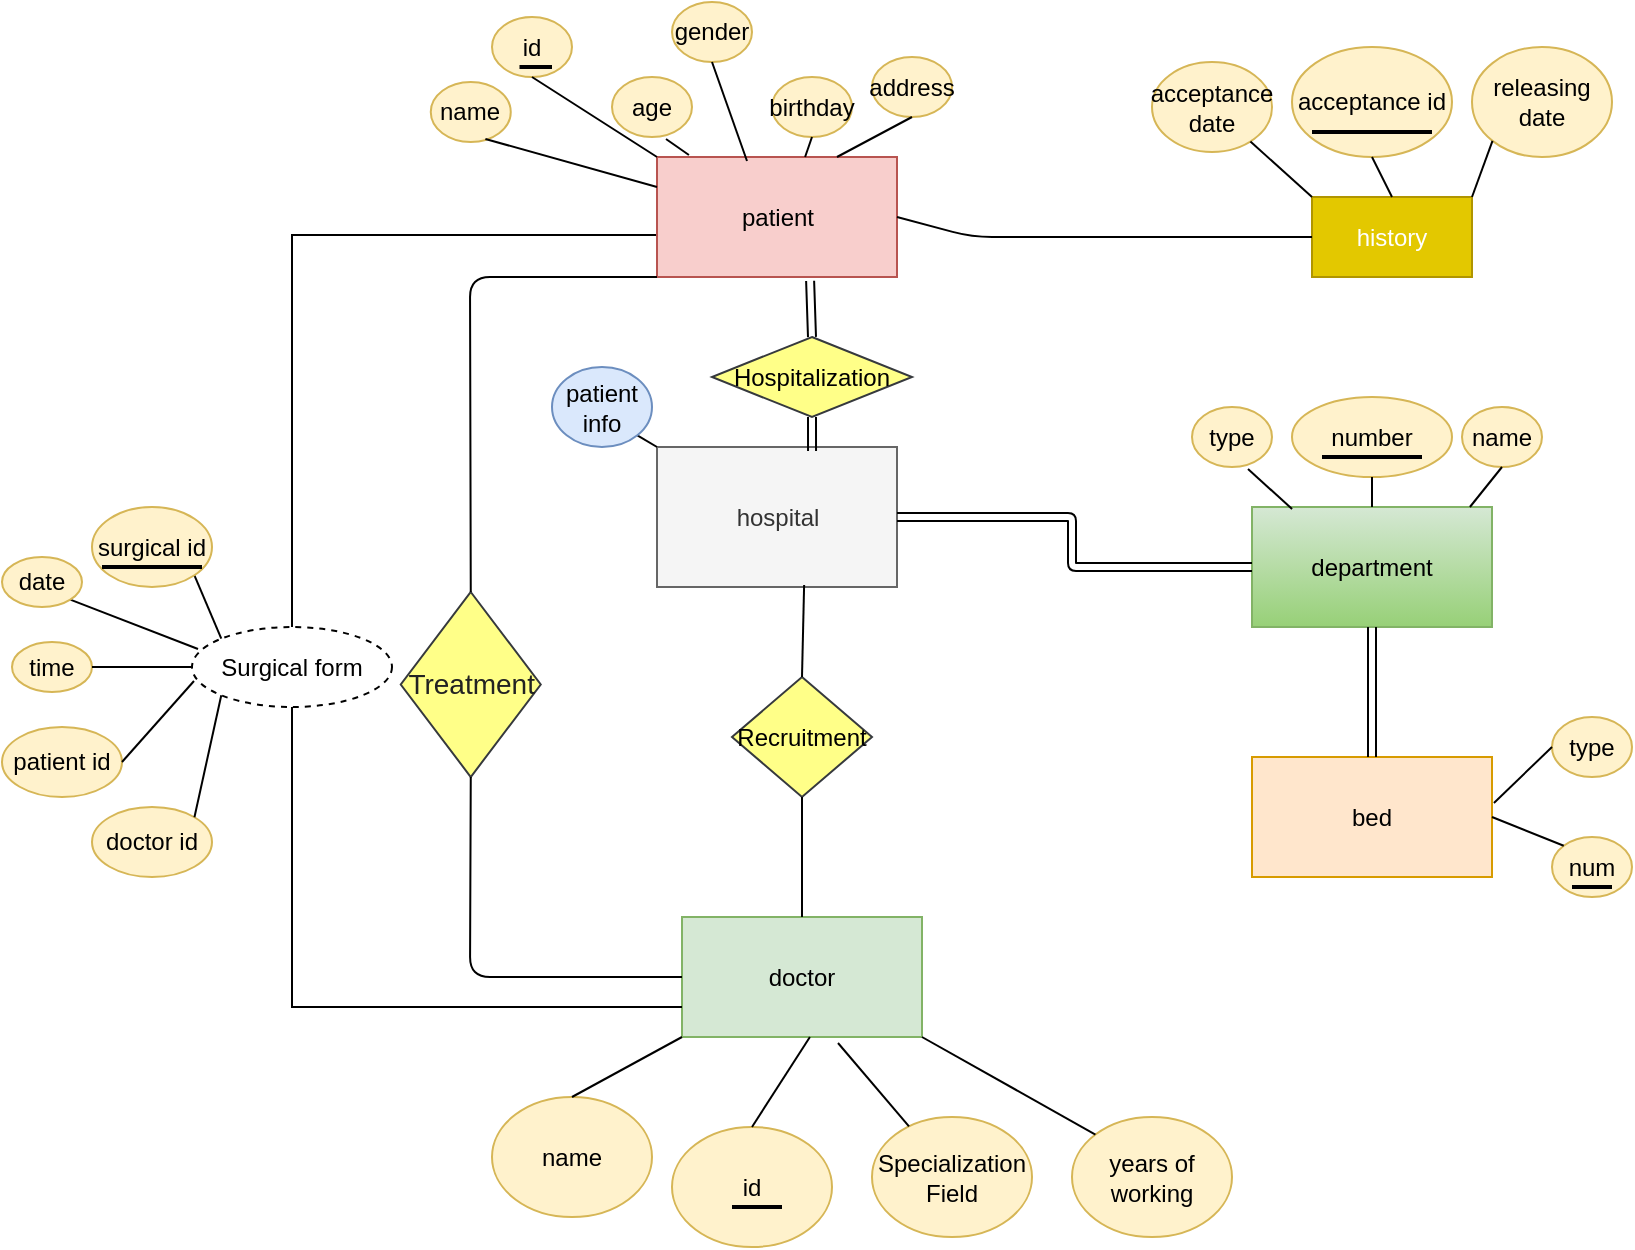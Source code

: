 <mxfile version="13.6.6" type="device"><diagram id="SgX49BwCJRTJP2VkE9Sc" name="Page-1"><mxGraphModel dx="868" dy="401" grid="1" gridSize="10" guides="1" tooltips="1" connect="1" arrows="1" fold="1" page="1" pageScale="1" pageWidth="850" pageHeight="1100" math="0" shadow="0"><root><mxCell id="0"/><mxCell id="1" parent="0"/><mxCell id="lyATjhKjDGhYXfORQ9pf-1" value="hospital" style="rounded=0;whiteSpace=wrap;html=1;fillColor=#f5f5f5;strokeColor=#666666;fontColor=#333333;" vertex="1" parent="1"><mxGeometry x="537.5" y="532.5" width="120" height="70" as="geometry"/></mxCell><mxCell id="lyATjhKjDGhYXfORQ9pf-2" value="patient" style="rounded=0;whiteSpace=wrap;html=1;fillColor=#f8cecc;strokeColor=#b85450;" vertex="1" parent="1"><mxGeometry x="537.5" y="387.5" width="120" height="60" as="geometry"/></mxCell><mxCell id="lyATjhKjDGhYXfORQ9pf-3" value="doctor" style="rounded=0;whiteSpace=wrap;html=1;fillColor=#d5e8d4;strokeColor=#82b366;" vertex="1" parent="1"><mxGeometry x="550" y="767.5" width="120" height="60" as="geometry"/></mxCell><mxCell id="lyATjhKjDGhYXfORQ9pf-4" value="bed" style="rounded=0;whiteSpace=wrap;html=1;fillColor=#ffe6cc;strokeColor=#d79b00;" vertex="1" parent="1"><mxGeometry x="835" y="687.5" width="120" height="60" as="geometry"/></mxCell><mxCell id="lyATjhKjDGhYXfORQ9pf-5" value="" style="endArrow=none;html=1;exitX=0;exitY=0;exitDx=0;exitDy=0;entryX=1;entryY=1;entryDx=0;entryDy=0;" edge="1" parent="1" source="lyATjhKjDGhYXfORQ9pf-1" target="lyATjhKjDGhYXfORQ9pf-6"><mxGeometry width="50" height="50" relative="1" as="geometry"><mxPoint x="315" y="452.5" as="sourcePoint"/><mxPoint x="355" y="437.5" as="targetPoint"/></mxGeometry></mxCell><mxCell id="lyATjhKjDGhYXfORQ9pf-6" value="patient info" style="ellipse;whiteSpace=wrap;html=1;fillColor=#dae8fc;strokeColor=#6c8ebf;" vertex="1" parent="1"><mxGeometry x="485" y="492.5" width="50" height="40" as="geometry"/></mxCell><mxCell id="lyATjhKjDGhYXfORQ9pf-7" value="history" style="rounded=0;whiteSpace=wrap;html=1;fillColor=#e3c800;strokeColor=#B09500;fontColor=#ffffff;" vertex="1" parent="1"><mxGeometry x="865" y="407.5" width="80" height="40" as="geometry"/></mxCell><mxCell id="lyATjhKjDGhYXfORQ9pf-8" value="" style="endArrow=none;html=1;exitX=1;exitY=0.5;exitDx=0;exitDy=0;entryX=0;entryY=0.5;entryDx=0;entryDy=0;" edge="1" parent="1" source="lyATjhKjDGhYXfORQ9pf-2" target="lyATjhKjDGhYXfORQ9pf-7"><mxGeometry width="50" height="50" relative="1" as="geometry"><mxPoint x="595" y="387.5" as="sourcePoint"/><mxPoint x="635" y="307.5" as="targetPoint"/><Array as="points"><mxPoint x="695" y="427.5"/><mxPoint x="725" y="427.5"/></Array></mxGeometry></mxCell><mxCell id="lyATjhKjDGhYXfORQ9pf-9" value="acceptance date" style="ellipse;whiteSpace=wrap;html=1;fillColor=#fff2cc;strokeColor=#d6b656;" vertex="1" parent="1"><mxGeometry x="785" y="340" width="60" height="45" as="geometry"/></mxCell><mxCell id="lyATjhKjDGhYXfORQ9pf-10" value="acceptance id" style="ellipse;whiteSpace=wrap;html=1;fillColor=#fff2cc;strokeColor=#d6b656;" vertex="1" parent="1"><mxGeometry x="855" y="332.5" width="80" height="55" as="geometry"/></mxCell><mxCell id="lyATjhKjDGhYXfORQ9pf-11" value="" style="endArrow=none;html=1;exitX=0;exitY=0;exitDx=0;exitDy=0;" edge="1" parent="1" source="lyATjhKjDGhYXfORQ9pf-7" target="lyATjhKjDGhYXfORQ9pf-9"><mxGeometry width="50" height="50" relative="1" as="geometry"><mxPoint x="645" y="237.5" as="sourcePoint"/><mxPoint x="635" y="247.5" as="targetPoint"/></mxGeometry></mxCell><mxCell id="lyATjhKjDGhYXfORQ9pf-12" value="" style="endArrow=none;html=1;exitX=0.5;exitY=0;exitDx=0;exitDy=0;entryX=0.5;entryY=1;entryDx=0;entryDy=0;" edge="1" parent="1" source="lyATjhKjDGhYXfORQ9pf-7" target="lyATjhKjDGhYXfORQ9pf-10"><mxGeometry width="50" height="50" relative="1" as="geometry"><mxPoint x="685" y="247.5" as="sourcePoint"/><mxPoint x="735" y="197.5" as="targetPoint"/></mxGeometry></mxCell><mxCell id="lyATjhKjDGhYXfORQ9pf-13" value="" style="line;strokeWidth=2;html=1;" vertex="1" parent="1"><mxGeometry x="865" y="370" width="60" height="10" as="geometry"/></mxCell><mxCell id="lyATjhKjDGhYXfORQ9pf-14" value="releasing date" style="ellipse;whiteSpace=wrap;html=1;fillColor=#fff2cc;strokeColor=#d6b656;" vertex="1" parent="1"><mxGeometry x="945" y="332.5" width="70" height="55" as="geometry"/></mxCell><mxCell id="lyATjhKjDGhYXfORQ9pf-15" value="" style="endArrow=none;html=1;exitX=0;exitY=1;exitDx=0;exitDy=0;entryX=1;entryY=0;entryDx=0;entryDy=0;" edge="1" parent="1" source="lyATjhKjDGhYXfORQ9pf-14" target="lyATjhKjDGhYXfORQ9pf-7"><mxGeometry width="50" height="50" relative="1" as="geometry"><mxPoint x="931" y="433.5" as="sourcePoint"/><mxPoint x="905" y="407.5" as="targetPoint"/></mxGeometry></mxCell><mxCell id="lyATjhKjDGhYXfORQ9pf-16" value="name" style="ellipse;whiteSpace=wrap;html=1;fillColor=#fff2cc;strokeColor=#d6b656;" vertex="1" parent="1"><mxGeometry x="455" y="857.5" width="80" height="60" as="geometry"/></mxCell><mxCell id="lyATjhKjDGhYXfORQ9pf-17" value="id" style="ellipse;whiteSpace=wrap;html=1;fillColor=#fff2cc;strokeColor=#d6b656;" vertex="1" parent="1"><mxGeometry x="545" y="872.5" width="80" height="60" as="geometry"/></mxCell><mxCell id="lyATjhKjDGhYXfORQ9pf-18" value="Specialization Field" style="ellipse;whiteSpace=wrap;html=1;fillColor=#fff2cc;strokeColor=#d6b656;" vertex="1" parent="1"><mxGeometry x="645" y="867.5" width="80" height="60" as="geometry"/></mxCell><mxCell id="lyATjhKjDGhYXfORQ9pf-19" value="" style="endArrow=none;html=1;entryX=0.65;entryY=1.05;entryDx=0;entryDy=0;entryPerimeter=0;" edge="1" parent="1" source="lyATjhKjDGhYXfORQ9pf-18" target="lyATjhKjDGhYXfORQ9pf-3"><mxGeometry width="50" height="50" relative="1" as="geometry"><mxPoint x="695" y="601.5" as="sourcePoint"/><mxPoint x="675" y="581.5" as="targetPoint"/><Array as="points"/></mxGeometry></mxCell><mxCell id="lyATjhKjDGhYXfORQ9pf-20" value="" style="endArrow=none;html=1;exitX=0.5;exitY=0;exitDx=0;exitDy=0;entryX=0.533;entryY=1;entryDx=0;entryDy=0;entryPerimeter=0;" edge="1" parent="1" source="lyATjhKjDGhYXfORQ9pf-17" target="lyATjhKjDGhYXfORQ9pf-3"><mxGeometry width="50" height="50" relative="1" as="geometry"><mxPoint x="609" y="607.5" as="sourcePoint"/><mxPoint x="609" y="587.5" as="targetPoint"/></mxGeometry></mxCell><mxCell id="lyATjhKjDGhYXfORQ9pf-21" value="" style="endArrow=none;html=1;exitX=0;exitY=1;exitDx=0;exitDy=0;entryX=0.5;entryY=0;entryDx=0;entryDy=0;" edge="1" parent="1" source="lyATjhKjDGhYXfORQ9pf-3" target="lyATjhKjDGhYXfORQ9pf-16"><mxGeometry width="50" height="50" relative="1" as="geometry"><mxPoint x="526.716" y="597.503" as="sourcePoint"/><mxPoint x="485" y="626.29" as="targetPoint"/></mxGeometry></mxCell><mxCell id="lyATjhKjDGhYXfORQ9pf-22" value="" style="line;strokeWidth=2;html=1;" vertex="1" parent="1"><mxGeometry x="575" y="907.5" width="25" height="10" as="geometry"/></mxCell><mxCell id="lyATjhKjDGhYXfORQ9pf-23" value="years of working" style="ellipse;whiteSpace=wrap;html=1;fillColor=#fff2cc;strokeColor=#d6b656;" vertex="1" parent="1"><mxGeometry x="745" y="867.5" width="80" height="60" as="geometry"/></mxCell><mxCell id="lyATjhKjDGhYXfORQ9pf-24" value="" style="endArrow=none;html=1;exitX=0;exitY=0;exitDx=0;exitDy=0;entryX=1;entryY=1;entryDx=0;entryDy=0;" edge="1" parent="1" source="lyATjhKjDGhYXfORQ9pf-23" target="lyATjhKjDGhYXfORQ9pf-3"><mxGeometry width="50" height="50" relative="1" as="geometry"><mxPoint x="715" y="613.5" as="sourcePoint"/><mxPoint x="689" y="587.5" as="targetPoint"/></mxGeometry></mxCell><mxCell id="lyATjhKjDGhYXfORQ9pf-25" value="name" style="ellipse;whiteSpace=wrap;html=1;fillColor=#fff2cc;strokeColor=#d6b656;" vertex="1" parent="1"><mxGeometry x="424.38" y="350" width="40" height="30" as="geometry"/></mxCell><mxCell id="lyATjhKjDGhYXfORQ9pf-26" value="" style="endArrow=none;html=1;exitX=0;exitY=0.25;exitDx=0;exitDy=0;entryX=0.683;entryY=0.95;entryDx=0;entryDy=0;entryPerimeter=0;" edge="1" parent="1" source="lyATjhKjDGhYXfORQ9pf-2" target="lyATjhKjDGhYXfORQ9pf-25"><mxGeometry width="50" height="50" relative="1" as="geometry"><mxPoint x="536.716" y="407.497" as="sourcePoint"/><mxPoint x="495" y="383.71" as="targetPoint"/></mxGeometry></mxCell><mxCell id="lyATjhKjDGhYXfORQ9pf-27" value="id" style="ellipse;whiteSpace=wrap;html=1;fillColor=#fff2cc;strokeColor=#d6b656;" vertex="1" parent="1"><mxGeometry x="455" y="317.5" width="40" height="30" as="geometry"/></mxCell><mxCell id="lyATjhKjDGhYXfORQ9pf-28" value="" style="line;strokeWidth=2;html=1;" vertex="1" parent="1"><mxGeometry x="468.75" y="337.5" width="16.25" height="10" as="geometry"/></mxCell><mxCell id="lyATjhKjDGhYXfORQ9pf-29" value="" style="endArrow=none;html=1;exitX=0;exitY=0;exitDx=0;exitDy=0;entryX=0.5;entryY=1;entryDx=0;entryDy=0;" edge="1" parent="1" source="lyATjhKjDGhYXfORQ9pf-2" target="lyATjhKjDGhYXfORQ9pf-27"><mxGeometry width="50" height="50" relative="1" as="geometry"><mxPoint x="552.496" y="391.287" as="sourcePoint"/><mxPoint x="485" y="357.5" as="targetPoint"/></mxGeometry></mxCell><mxCell id="lyATjhKjDGhYXfORQ9pf-30" value="age" style="ellipse;whiteSpace=wrap;html=1;fillColor=#fff2cc;strokeColor=#d6b656;" vertex="1" parent="1"><mxGeometry x="515" y="347.5" width="40" height="30" as="geometry"/></mxCell><mxCell id="lyATjhKjDGhYXfORQ9pf-31" value="gender" style="ellipse;whiteSpace=wrap;html=1;fillColor=#fff2cc;strokeColor=#d6b656;" vertex="1" parent="1"><mxGeometry x="545" y="310" width="40" height="30" as="geometry"/></mxCell><mxCell id="lyATjhKjDGhYXfORQ9pf-32" value="birthday" style="ellipse;whiteSpace=wrap;html=1;fillColor=#fff2cc;strokeColor=#d6b656;" vertex="1" parent="1"><mxGeometry x="595" y="347.5" width="40" height="30" as="geometry"/></mxCell><mxCell id="lyATjhKjDGhYXfORQ9pf-33" value="address" style="ellipse;whiteSpace=wrap;html=1;fillColor=#fff2cc;strokeColor=#d6b656;" vertex="1" parent="1"><mxGeometry x="645" y="337.5" width="40" height="30" as="geometry"/></mxCell><mxCell id="lyATjhKjDGhYXfORQ9pf-34" value="" style="endArrow=none;html=1;exitX=0.133;exitY=-0.017;exitDx=0;exitDy=0;exitPerimeter=0;entryX=0.675;entryY=1.033;entryDx=0;entryDy=0;entryPerimeter=0;" edge="1" parent="1" source="lyATjhKjDGhYXfORQ9pf-2" target="lyATjhKjDGhYXfORQ9pf-30"><mxGeometry width="50" height="50" relative="1" as="geometry"><mxPoint x="595" y="403.5" as="sourcePoint"/><mxPoint x="569.5" y="377.5" as="targetPoint"/></mxGeometry></mxCell><mxCell id="lyATjhKjDGhYXfORQ9pf-35" value="" style="endArrow=none;html=1;exitX=0.375;exitY=0.033;exitDx=0;exitDy=0;entryX=0.5;entryY=1;entryDx=0;entryDy=0;exitPerimeter=0;" edge="1" parent="1" source="lyATjhKjDGhYXfORQ9pf-2" target="lyATjhKjDGhYXfORQ9pf-31"><mxGeometry width="50" height="50" relative="1" as="geometry"><mxPoint x="603.5" y="413.5" as="sourcePoint"/><mxPoint x="578" y="387.5" as="targetPoint"/></mxGeometry></mxCell><mxCell id="lyATjhKjDGhYXfORQ9pf-36" value="" style="endArrow=none;html=1;exitX=0.617;exitY=0;exitDx=0;exitDy=0;exitPerimeter=0;entryX=0.5;entryY=1;entryDx=0;entryDy=0;" edge="1" parent="1" source="lyATjhKjDGhYXfORQ9pf-2" target="lyATjhKjDGhYXfORQ9pf-32"><mxGeometry width="50" height="50" relative="1" as="geometry"><mxPoint x="641" y="403.5" as="sourcePoint"/><mxPoint x="615" y="377.5" as="targetPoint"/></mxGeometry></mxCell><mxCell id="lyATjhKjDGhYXfORQ9pf-37" value="" style="endArrow=none;html=1;exitX=0.75;exitY=0;exitDx=0;exitDy=0;entryX=0.5;entryY=1;entryDx=0;entryDy=0;" edge="1" parent="1" source="lyATjhKjDGhYXfORQ9pf-2" target="lyATjhKjDGhYXfORQ9pf-33"><mxGeometry width="50" height="50" relative="1" as="geometry"><mxPoint x="681" y="403.5" as="sourcePoint"/><mxPoint x="655" y="377.5" as="targetPoint"/></mxGeometry></mxCell><mxCell id="lyATjhKjDGhYXfORQ9pf-38" value="department" style="rounded=0;whiteSpace=wrap;html=1;gradientColor=#97d077;fillColor=#d5e8d4;strokeColor=#82b366;" vertex="1" parent="1"><mxGeometry x="835" y="562.5" width="120" height="60" as="geometry"/></mxCell><mxCell id="lyATjhKjDGhYXfORQ9pf-39" value="Recruitment" style="rhombus;whiteSpace=wrap;html=1;fillColor=#ffff88;strokeColor=#36393d;" vertex="1" parent="1"><mxGeometry x="575" y="647.5" width="70" height="60" as="geometry"/></mxCell><mxCell id="lyATjhKjDGhYXfORQ9pf-40" value="" style="endArrow=none;html=1;entryX=0.5;entryY=0;entryDx=0;entryDy=0;exitX=0.5;exitY=1;exitDx=0;exitDy=0;" edge="1" parent="1" source="lyATjhKjDGhYXfORQ9pf-39" target="lyATjhKjDGhYXfORQ9pf-3"><mxGeometry width="50" height="50" relative="1" as="geometry"><mxPoint x="505" y="627.5" as="sourcePoint"/><mxPoint x="555" y="577.5" as="targetPoint"/><Array as="points"/></mxGeometry></mxCell><mxCell id="lyATjhKjDGhYXfORQ9pf-41" value="" style="endArrow=none;html=1;entryX=0.5;entryY=0;entryDx=0;entryDy=0;exitX=0.613;exitY=0.986;exitDx=0;exitDy=0;exitPerimeter=0;" edge="1" parent="1" source="lyATjhKjDGhYXfORQ9pf-1" target="lyATjhKjDGhYXfORQ9pf-39"><mxGeometry width="50" height="50" relative="1" as="geometry"><mxPoint x="425" y="577.5" as="sourcePoint"/><mxPoint x="464.38" y="567.5" as="targetPoint"/><Array as="points"/></mxGeometry></mxCell><mxCell id="lyATjhKjDGhYXfORQ9pf-42" value="Hospitalization" style="rhombus;whiteSpace=wrap;html=1;fillColor=#ffff88;strokeColor=#36393d;" vertex="1" parent="1"><mxGeometry x="565" y="477.5" width="100" height="40" as="geometry"/></mxCell><mxCell id="lyATjhKjDGhYXfORQ9pf-43" value="" style="shape=link;html=1;entryX=0.638;entryY=1.033;entryDx=0;entryDy=0;width=-4;exitX=0.5;exitY=0;exitDx=0;exitDy=0;entryPerimeter=0;" edge="1" parent="1" source="lyATjhKjDGhYXfORQ9pf-42" target="lyATjhKjDGhYXfORQ9pf-2"><mxGeometry width="100" relative="1" as="geometry"><mxPoint x="455" y="417" as="sourcePoint"/><mxPoint x="515" y="417" as="targetPoint"/><Array as="points"/></mxGeometry></mxCell><mxCell id="lyATjhKjDGhYXfORQ9pf-44" value="" style="shape=link;html=1;entryX=0.5;entryY=1;entryDx=0;entryDy=0;exitX=0.646;exitY=0.029;exitDx=0;exitDy=0;exitPerimeter=0;" edge="1" parent="1" source="lyATjhKjDGhYXfORQ9pf-1" target="lyATjhKjDGhYXfORQ9pf-42"><mxGeometry width="100" relative="1" as="geometry"><mxPoint x="265" y="417" as="sourcePoint"/><mxPoint x="365" y="417" as="targetPoint"/><Array as="points"/></mxGeometry></mxCell><mxCell id="lyATjhKjDGhYXfORQ9pf-45" value="" style="shape=link;html=1;exitX=1;exitY=0.5;exitDx=0;exitDy=0;entryX=0;entryY=0.5;entryDx=0;entryDy=0;" edge="1" parent="1" source="lyATjhKjDGhYXfORQ9pf-1" target="lyATjhKjDGhYXfORQ9pf-38"><mxGeometry width="100" relative="1" as="geometry"><mxPoint x="424.38" y="527" as="sourcePoint"/><mxPoint x="524.38" y="527" as="targetPoint"/><Array as="points"><mxPoint x="745" y="567.5"/><mxPoint x="745" y="592.5"/></Array></mxGeometry></mxCell><mxCell id="lyATjhKjDGhYXfORQ9pf-46" value="" style="shape=link;html=1;exitX=0.5;exitY=1;exitDx=0;exitDy=0;entryX=0.5;entryY=0;entryDx=0;entryDy=0;" edge="1" parent="1" source="lyATjhKjDGhYXfORQ9pf-38" target="lyATjhKjDGhYXfORQ9pf-4"><mxGeometry width="100" relative="1" as="geometry"><mxPoint x="885" y="657.5" as="sourcePoint"/><mxPoint x="985" y="657.5" as="targetPoint"/></mxGeometry></mxCell><mxCell id="lyATjhKjDGhYXfORQ9pf-47" value="number" style="ellipse;whiteSpace=wrap;html=1;fillColor=#fff2cc;strokeColor=#d6b656;" vertex="1" parent="1"><mxGeometry x="855" y="507.5" width="80" height="40" as="geometry"/></mxCell><mxCell id="lyATjhKjDGhYXfORQ9pf-48" value="" style="line;strokeWidth=2;html=1;" vertex="1" parent="1"><mxGeometry x="870" y="532.5" width="50" height="10" as="geometry"/></mxCell><mxCell id="lyATjhKjDGhYXfORQ9pf-49" value="name" style="ellipse;whiteSpace=wrap;html=1;fillColor=#fff2cc;strokeColor=#d6b656;" vertex="1" parent="1"><mxGeometry x="940" y="512.5" width="40" height="30" as="geometry"/></mxCell><mxCell id="lyATjhKjDGhYXfORQ9pf-50" value="type" style="ellipse;whiteSpace=wrap;html=1;fillColor=#fff2cc;strokeColor=#d6b656;" vertex="1" parent="1"><mxGeometry x="805" y="512.5" width="40" height="30" as="geometry"/></mxCell><mxCell id="lyATjhKjDGhYXfORQ9pf-51" value="" style="endArrow=none;html=1;exitX=0.5;exitY=1;exitDx=0;exitDy=0;entryX=0.908;entryY=0;entryDx=0;entryDy=0;entryPerimeter=0;" edge="1" parent="1" source="lyATjhKjDGhYXfORQ9pf-49" target="lyATjhKjDGhYXfORQ9pf-38"><mxGeometry width="50" height="50" relative="1" as="geometry"><mxPoint x="990.025" y="547.496" as="sourcePoint"/><mxPoint x="980" y="575.73" as="targetPoint"/></mxGeometry></mxCell><mxCell id="lyATjhKjDGhYXfORQ9pf-52" value="" style="endArrow=none;html=1;exitX=0.167;exitY=0.017;exitDx=0;exitDy=0;exitPerimeter=0;entryX=0.7;entryY=1.033;entryDx=0;entryDy=0;entryPerimeter=0;" edge="1" parent="1" source="lyATjhKjDGhYXfORQ9pf-38" target="lyATjhKjDGhYXfORQ9pf-50"><mxGeometry width="50" height="50" relative="1" as="geometry"><mxPoint x="805" y="560.22" as="sourcePoint"/><mxPoint x="774.206" y="532.505" as="targetPoint"/></mxGeometry></mxCell><mxCell id="lyATjhKjDGhYXfORQ9pf-53" value="" style="endArrow=none;html=1;exitX=0.5;exitY=0;exitDx=0;exitDy=0;entryX=0.5;entryY=1;entryDx=0;entryDy=0;" edge="1" parent="1" source="lyATjhKjDGhYXfORQ9pf-38" target="lyATjhKjDGhYXfORQ9pf-47"><mxGeometry width="50" height="50" relative="1" as="geometry"><mxPoint x="935" y="562.5" as="sourcePoint"/><mxPoint x="925" y="542.5" as="targetPoint"/></mxGeometry></mxCell><mxCell id="lyATjhKjDGhYXfORQ9pf-54" value="type" style="ellipse;whiteSpace=wrap;html=1;fillColor=#fff2cc;strokeColor=#d6b656;" vertex="1" parent="1"><mxGeometry x="985" y="667.5" width="40" height="30" as="geometry"/></mxCell><mxCell id="lyATjhKjDGhYXfORQ9pf-55" value="" style="endArrow=none;html=1;exitX=0;exitY=0.5;exitDx=0;exitDy=0;entryX=1.008;entryY=0.383;entryDx=0;entryDy=0;entryPerimeter=0;" edge="1" parent="1" source="lyATjhKjDGhYXfORQ9pf-54" target="lyATjhKjDGhYXfORQ9pf-4"><mxGeometry width="50" height="50" relative="1" as="geometry"><mxPoint x="980" y="697.5" as="sourcePoint"/><mxPoint x="963.96" y="717.5" as="targetPoint"/></mxGeometry></mxCell><mxCell id="lyATjhKjDGhYXfORQ9pf-56" value="num" style="ellipse;whiteSpace=wrap;html=1;fillColor=#fff2cc;strokeColor=#d6b656;" vertex="1" parent="1"><mxGeometry x="985" y="727.5" width="40" height="30" as="geometry"/></mxCell><mxCell id="lyATjhKjDGhYXfORQ9pf-57" value="" style="endArrow=none;html=1;exitX=0;exitY=0;exitDx=0;exitDy=0;entryX=1;entryY=0.5;entryDx=0;entryDy=0;" edge="1" parent="1" source="lyATjhKjDGhYXfORQ9pf-56" target="lyATjhKjDGhYXfORQ9pf-4"><mxGeometry width="50" height="50" relative="1" as="geometry"><mxPoint x="991.02" y="737.5" as="sourcePoint"/><mxPoint x="968.98" y="717.47" as="targetPoint"/></mxGeometry></mxCell><mxCell id="lyATjhKjDGhYXfORQ9pf-58" value="" style="line;strokeWidth=2;html=1;" vertex="1" parent="1"><mxGeometry x="995" y="747.5" width="20" height="10" as="geometry"/></mxCell><mxCell id="lyATjhKjDGhYXfORQ9pf-59" value="Surgical form" style="ellipse;whiteSpace=wrap;html=1;align=center;dashed=1;" vertex="1" parent="1"><mxGeometry x="305" y="622.5" width="100" height="40" as="geometry"/></mxCell><mxCell id="lyATjhKjDGhYXfORQ9pf-60" value="" style="endArrow=none;html=1;rounded=0;entryX=0;entryY=0.75;entryDx=0;entryDy=0;exitX=0.5;exitY=1;exitDx=0;exitDy=0;" edge="1" parent="1" source="lyATjhKjDGhYXfORQ9pf-59" target="lyATjhKjDGhYXfORQ9pf-3"><mxGeometry relative="1" as="geometry"><mxPoint x="285" y="787.5" as="sourcePoint"/><mxPoint x="445" y="787.5" as="targetPoint"/><Array as="points"><mxPoint x="355" y="812.5"/></Array></mxGeometry></mxCell><mxCell id="lyATjhKjDGhYXfORQ9pf-61" value="" style="endArrow=none;html=1;rounded=0;entryX=-0.004;entryY=0.65;entryDx=0;entryDy=0;entryPerimeter=0;exitX=0.5;exitY=0;exitDx=0;exitDy=0;" edge="1" parent="1" source="lyATjhKjDGhYXfORQ9pf-59" target="lyATjhKjDGhYXfORQ9pf-2"><mxGeometry relative="1" as="geometry"><mxPoint x="345" y="427" as="sourcePoint"/><mxPoint x="505" y="427" as="targetPoint"/><Array as="points"><mxPoint x="355" y="426.5"/></Array></mxGeometry></mxCell><mxCell id="lyATjhKjDGhYXfORQ9pf-62" value="" style="endArrow=none;html=1;entryX=0;entryY=0;entryDx=0;entryDy=0;exitX=1;exitY=1;exitDx=0;exitDy=0;" edge="1" parent="1" source="lyATjhKjDGhYXfORQ9pf-63" target="lyATjhKjDGhYXfORQ9pf-59"><mxGeometry width="50" height="50" relative="1" as="geometry"><mxPoint x="295" y="607.5" as="sourcePoint"/><mxPoint x="305" y="577.5" as="targetPoint"/></mxGeometry></mxCell><mxCell id="lyATjhKjDGhYXfORQ9pf-63" value="surgical id" style="ellipse;whiteSpace=wrap;html=1;fillColor=#fff2cc;strokeColor=#d6b656;" vertex="1" parent="1"><mxGeometry x="255" y="562.5" width="60" height="40" as="geometry"/></mxCell><mxCell id="lyATjhKjDGhYXfORQ9pf-64" value="" style="line;strokeWidth=2;html=1;" vertex="1" parent="1"><mxGeometry x="260" y="587.5" width="50" height="10" as="geometry"/></mxCell><mxCell id="lyATjhKjDGhYXfORQ9pf-65" value="" style="endArrow=none;html=1;exitX=1;exitY=1;exitDx=0;exitDy=0;entryX=0.03;entryY=0.275;entryDx=0;entryDy=0;entryPerimeter=0;" edge="1" parent="1" source="lyATjhKjDGhYXfORQ9pf-66" target="lyATjhKjDGhYXfORQ9pf-59"><mxGeometry width="50" height="50" relative="1" as="geometry"><mxPoint x="239" y="608.5" as="sourcePoint"/><mxPoint x="304" y="635.5" as="targetPoint"/></mxGeometry></mxCell><mxCell id="lyATjhKjDGhYXfORQ9pf-66" value="date" style="ellipse;whiteSpace=wrap;html=1;fillColor=#fff2cc;strokeColor=#d6b656;" vertex="1" parent="1"><mxGeometry x="210" y="587.5" width="40" height="25" as="geometry"/></mxCell><mxCell id="lyATjhKjDGhYXfORQ9pf-67" value="time" style="ellipse;whiteSpace=wrap;html=1;fillColor=#fff2cc;strokeColor=#d6b656;" vertex="1" parent="1"><mxGeometry x="215" y="630" width="40" height="25" as="geometry"/></mxCell><mxCell id="lyATjhKjDGhYXfORQ9pf-68" value="" style="endArrow=none;html=1;entryX=0;entryY=0.5;entryDx=0;entryDy=0;exitX=1;exitY=0.5;exitDx=0;exitDy=0;" edge="1" parent="1" source="lyATjhKjDGhYXfORQ9pf-67" target="lyATjhKjDGhYXfORQ9pf-59"><mxGeometry width="50" height="50" relative="1" as="geometry"><mxPoint x="265.003" y="647.502" as="sourcePoint"/><mxPoint x="278.435" y="679.218" as="targetPoint"/></mxGeometry></mxCell><mxCell id="lyATjhKjDGhYXfORQ9pf-69" value="patient id" style="ellipse;whiteSpace=wrap;html=1;fillColor=#fff2cc;strokeColor=#d6b656;" vertex="1" parent="1"><mxGeometry x="210" y="672.5" width="60" height="35" as="geometry"/></mxCell><mxCell id="lyATjhKjDGhYXfORQ9pf-70" value="" style="endArrow=none;html=1;entryX=0.01;entryY=0.675;entryDx=0;entryDy=0;exitX=1;exitY=0.5;exitDx=0;exitDy=0;entryPerimeter=0;" edge="1" parent="1" source="lyATjhKjDGhYXfORQ9pf-69" target="lyATjhKjDGhYXfORQ9pf-59"><mxGeometry width="50" height="50" relative="1" as="geometry"><mxPoint x="255" y="676.25" as="sourcePoint"/><mxPoint x="300" y="688.75" as="targetPoint"/></mxGeometry></mxCell><mxCell id="lyATjhKjDGhYXfORQ9pf-71" value="doctor id" style="ellipse;whiteSpace=wrap;html=1;fillColor=#fff2cc;strokeColor=#d6b656;" vertex="1" parent="1"><mxGeometry x="255" y="712.5" width="60" height="35" as="geometry"/></mxCell><mxCell id="lyATjhKjDGhYXfORQ9pf-72" value="" style="endArrow=none;html=1;entryX=0;entryY=1;entryDx=0;entryDy=0;exitX=1;exitY=0;exitDx=0;exitDy=0;" edge="1" parent="1" source="lyATjhKjDGhYXfORQ9pf-71" target="lyATjhKjDGhYXfORQ9pf-59"><mxGeometry width="50" height="50" relative="1" as="geometry"><mxPoint x="285" y="682.5" as="sourcePoint"/><mxPoint x="305" y="695" as="targetPoint"/></mxGeometry></mxCell><mxCell id="lyATjhKjDGhYXfORQ9pf-73" value="&lt;pre class=&quot;tw-data-text tw-text-large XcVN5d tw-ta&quot; id=&quot;tw-target-text&quot; dir=&quot;ltr&quot; style=&quot;line-height: 36px ; border: none ; padding: 2px 0px 2px 0.14em ; position: relative ; margin-top: -2px ; margin-bottom: -2px ; resize: none ; font-family: inherit ; overflow: hidden ; width: 277px ; overflow-wrap: break-word ; color: rgb(34 , 34 , 34)&quot;&gt;&lt;span lang=&quot;en&quot;&gt;&lt;font style=&quot;font-size: 14px&quot;&gt;Treatment&lt;/font&gt;&lt;/span&gt;&lt;/pre&gt;" style="rhombus;whiteSpace=wrap;html=1;align=center;fillColor=#ffff88;strokeColor=#36393d;" vertex="1" parent="1"><mxGeometry x="409.38" y="605" width="70" height="92.5" as="geometry"/></mxCell><mxCell id="lyATjhKjDGhYXfORQ9pf-74" value="" style="endArrow=none;html=1;entryX=0;entryY=1;entryDx=0;entryDy=0;exitX=0.5;exitY=0;exitDx=0;exitDy=0;" edge="1" parent="1" source="lyATjhKjDGhYXfORQ9pf-73" target="lyATjhKjDGhYXfORQ9pf-2"><mxGeometry width="50" height="50" relative="1" as="geometry"><mxPoint x="765" y="647.5" as="sourcePoint"/><mxPoint x="715" y="457.5" as="targetPoint"/><Array as="points"><mxPoint x="444" y="447.5"/></Array></mxGeometry></mxCell><mxCell id="lyATjhKjDGhYXfORQ9pf-75" value="" style="endArrow=none;html=1;entryX=0.5;entryY=1;entryDx=0;entryDy=0;exitX=0;exitY=0.5;exitDx=0;exitDy=0;" edge="1" parent="1" source="lyATjhKjDGhYXfORQ9pf-3" target="lyATjhKjDGhYXfORQ9pf-73"><mxGeometry width="50" height="50" relative="1" as="geometry"><mxPoint x="395" y="777.5" as="sourcePoint"/><mxPoint x="445" y="727.5" as="targetPoint"/><Array as="points"><mxPoint x="444" y="797.5"/></Array></mxGeometry></mxCell></root></mxGraphModel></diagram></mxfile>